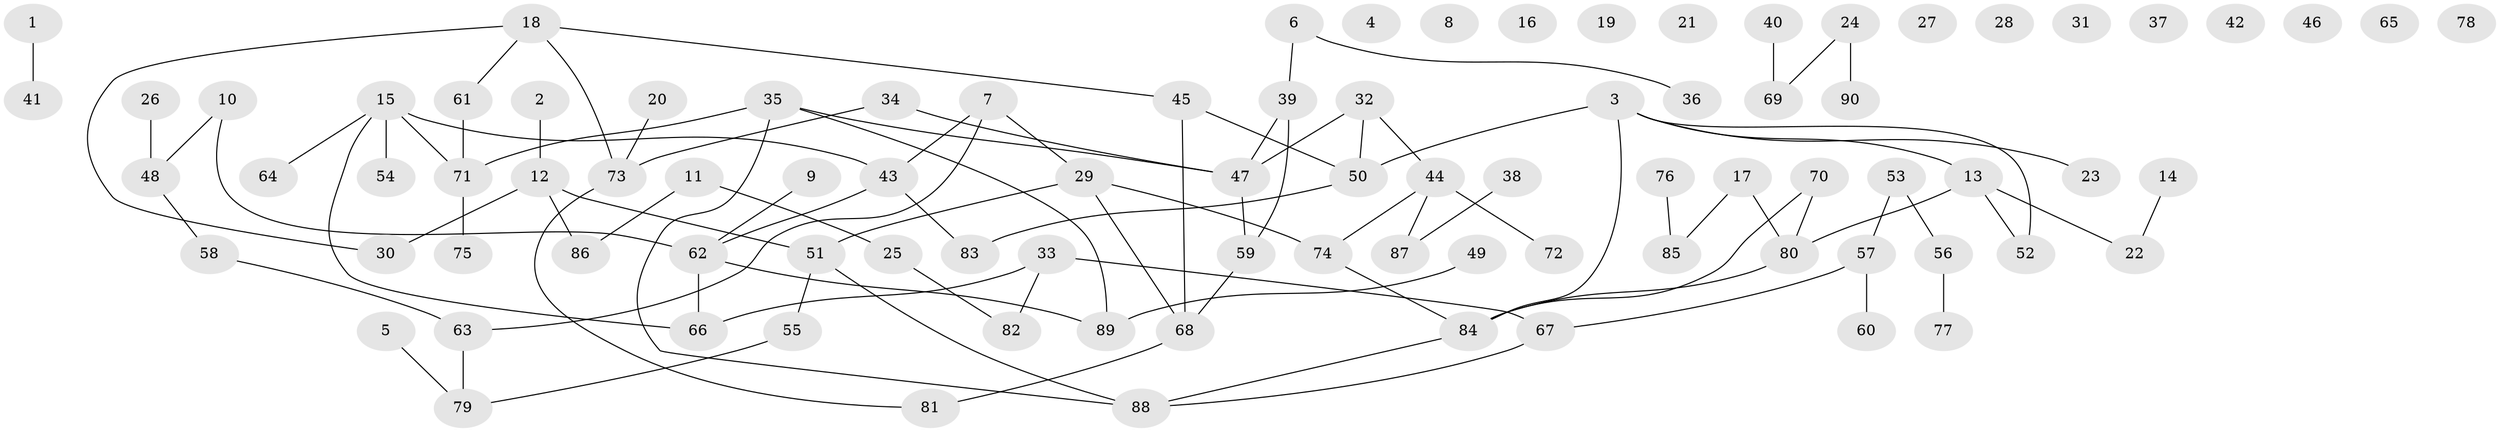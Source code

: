 // Generated by graph-tools (version 1.1) at 2025/33/03/09/25 02:33:39]
// undirected, 90 vertices, 95 edges
graph export_dot {
graph [start="1"]
  node [color=gray90,style=filled];
  1;
  2;
  3;
  4;
  5;
  6;
  7;
  8;
  9;
  10;
  11;
  12;
  13;
  14;
  15;
  16;
  17;
  18;
  19;
  20;
  21;
  22;
  23;
  24;
  25;
  26;
  27;
  28;
  29;
  30;
  31;
  32;
  33;
  34;
  35;
  36;
  37;
  38;
  39;
  40;
  41;
  42;
  43;
  44;
  45;
  46;
  47;
  48;
  49;
  50;
  51;
  52;
  53;
  54;
  55;
  56;
  57;
  58;
  59;
  60;
  61;
  62;
  63;
  64;
  65;
  66;
  67;
  68;
  69;
  70;
  71;
  72;
  73;
  74;
  75;
  76;
  77;
  78;
  79;
  80;
  81;
  82;
  83;
  84;
  85;
  86;
  87;
  88;
  89;
  90;
  1 -- 41;
  2 -- 12;
  3 -- 13;
  3 -- 23;
  3 -- 50;
  3 -- 52;
  3 -- 84;
  5 -- 79;
  6 -- 36;
  6 -- 39;
  7 -- 29;
  7 -- 43;
  7 -- 63;
  9 -- 62;
  10 -- 48;
  10 -- 62;
  11 -- 25;
  11 -- 86;
  12 -- 30;
  12 -- 51;
  12 -- 86;
  13 -- 22;
  13 -- 52;
  13 -- 80;
  14 -- 22;
  15 -- 43;
  15 -- 54;
  15 -- 64;
  15 -- 66;
  15 -- 71;
  17 -- 80;
  17 -- 85;
  18 -- 30;
  18 -- 45;
  18 -- 61;
  18 -- 73;
  20 -- 73;
  24 -- 69;
  24 -- 90;
  25 -- 82;
  26 -- 48;
  29 -- 51;
  29 -- 68;
  29 -- 74;
  32 -- 44;
  32 -- 47;
  32 -- 50;
  33 -- 66;
  33 -- 67;
  33 -- 82;
  34 -- 47;
  34 -- 73;
  35 -- 47;
  35 -- 71;
  35 -- 88;
  35 -- 89;
  38 -- 87;
  39 -- 47;
  39 -- 59;
  40 -- 69;
  43 -- 62;
  43 -- 83;
  44 -- 72;
  44 -- 74;
  44 -- 87;
  45 -- 50;
  45 -- 68;
  47 -- 59;
  48 -- 58;
  49 -- 89;
  50 -- 83;
  51 -- 55;
  51 -- 88;
  53 -- 56;
  53 -- 57;
  55 -- 79;
  56 -- 77;
  57 -- 60;
  57 -- 67;
  58 -- 63;
  59 -- 68;
  61 -- 71;
  62 -- 66;
  62 -- 89;
  63 -- 79;
  67 -- 88;
  68 -- 81;
  70 -- 80;
  70 -- 84;
  71 -- 75;
  73 -- 81;
  74 -- 84;
  76 -- 85;
  80 -- 84;
  84 -- 88;
}
